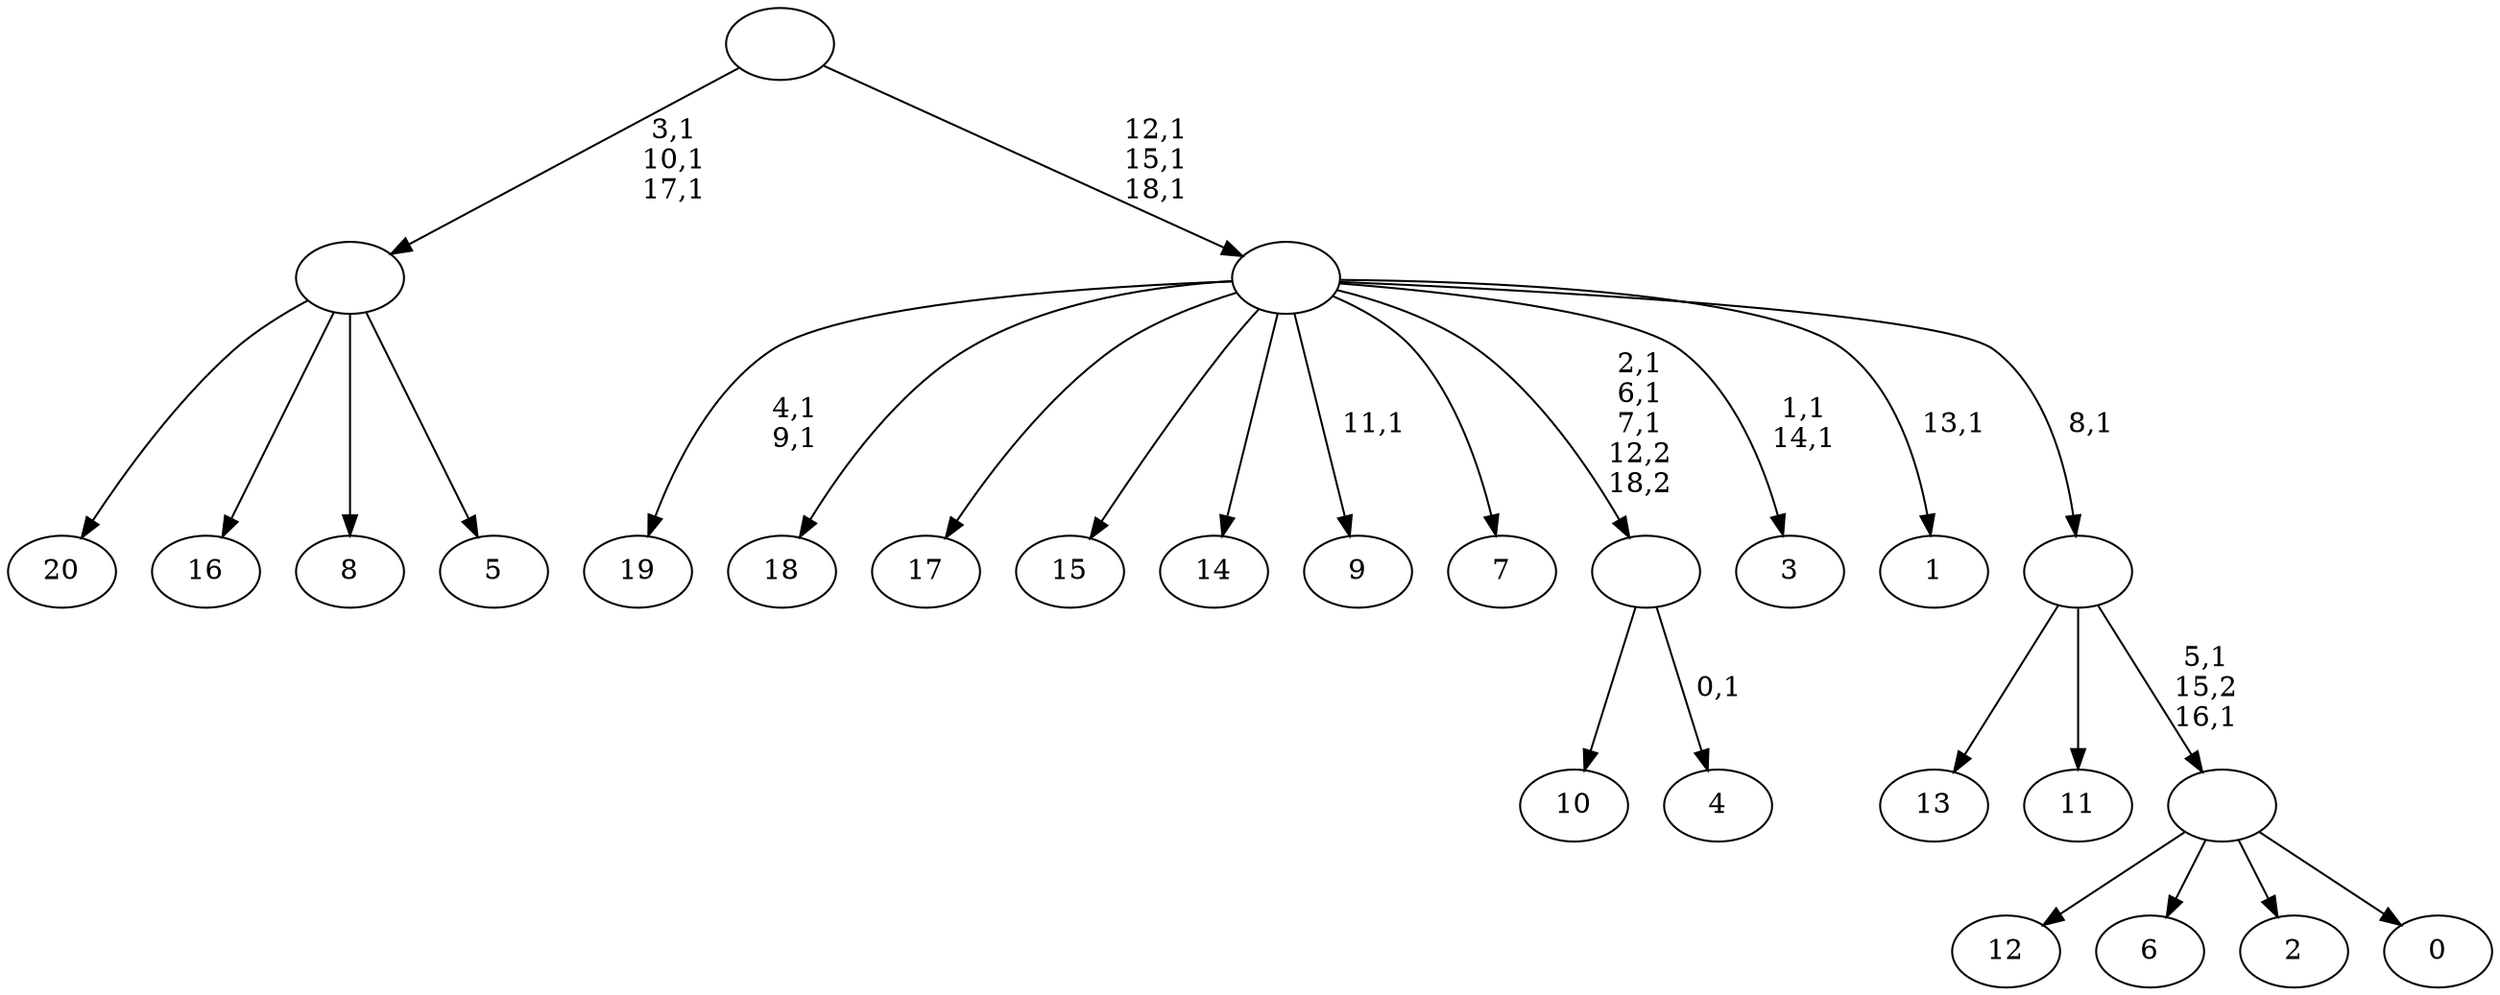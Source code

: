 digraph T {
	40 [label="20"]
	39 [label="19"]
	36 [label="18"]
	35 [label="17"]
	34 [label="16"]
	33 [label="15"]
	32 [label="14"]
	31 [label="13"]
	30 [label="12"]
	29 [label="11"]
	28 [label="10"]
	27 [label="9"]
	25 [label="8"]
	24 [label="7"]
	23 [label="6"]
	22 [label="5"]
	21 [label=""]
	18 [label="4"]
	16 [label=""]
	13 [label="3"]
	10 [label="2"]
	9 [label="1"]
	7 [label="0"]
	6 [label=""]
	4 [label=""]
	3 [label=""]
	0 [label=""]
	21 -> 40 [label=""]
	21 -> 34 [label=""]
	21 -> 25 [label=""]
	21 -> 22 [label=""]
	16 -> 18 [label="0,1"]
	16 -> 28 [label=""]
	6 -> 30 [label=""]
	6 -> 23 [label=""]
	6 -> 10 [label=""]
	6 -> 7 [label=""]
	4 -> 6 [label="5,1\n15,2\n16,1"]
	4 -> 31 [label=""]
	4 -> 29 [label=""]
	3 -> 9 [label="13,1"]
	3 -> 13 [label="1,1\n14,1"]
	3 -> 16 [label="2,1\n6,1\n7,1\n12,2\n18,2"]
	3 -> 27 [label="11,1"]
	3 -> 39 [label="4,1\n9,1"]
	3 -> 36 [label=""]
	3 -> 35 [label=""]
	3 -> 33 [label=""]
	3 -> 32 [label=""]
	3 -> 24 [label=""]
	3 -> 4 [label="8,1"]
	0 -> 3 [label="12,1\n15,1\n18,1"]
	0 -> 21 [label="3,1\n10,1\n17,1"]
}
